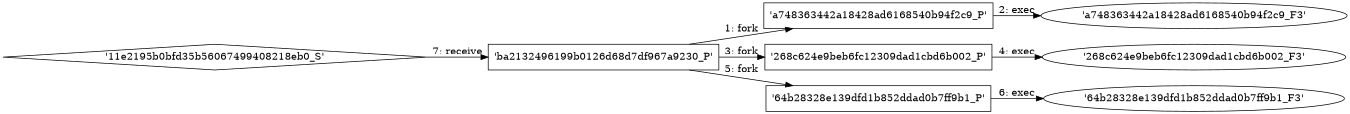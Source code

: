 digraph "D:\Learning\Paper\apt\基于CTI的攻击预警\Dataset\攻击图\ASGfromALLCTI\VirusTotal MultiSandbox += QiAnXin RedDrip.dot" {
rankdir="LR"
size="9"
fixedsize="false"
splines="true"
nodesep=0.3
ranksep=0
fontsize=10
overlap="scalexy"
engine= "neato"
	"'ba2132496199b0126d68d7df967a9230_P'" [node_type=Process shape=box]
	"'a748363442a18428ad6168540b94f2c9_P'" [node_type=Process shape=box]
	"'ba2132496199b0126d68d7df967a9230_P'" -> "'a748363442a18428ad6168540b94f2c9_P'" [label="1: fork"]
	"'a748363442a18428ad6168540b94f2c9_P'" [node_type=Process shape=box]
	"'a748363442a18428ad6168540b94f2c9_F3'" [node_type=File shape=ellipse]
	"'a748363442a18428ad6168540b94f2c9_P'" -> "'a748363442a18428ad6168540b94f2c9_F3'" [label="2: exec"]
	"'ba2132496199b0126d68d7df967a9230_P'" [node_type=Process shape=box]
	"'268c624e9beb6fc12309dad1cbd6b002_P'" [node_type=Process shape=box]
	"'ba2132496199b0126d68d7df967a9230_P'" -> "'268c624e9beb6fc12309dad1cbd6b002_P'" [label="3: fork"]
	"'268c624e9beb6fc12309dad1cbd6b002_P'" [node_type=Process shape=box]
	"'268c624e9beb6fc12309dad1cbd6b002_F3'" [node_type=File shape=ellipse]
	"'268c624e9beb6fc12309dad1cbd6b002_P'" -> "'268c624e9beb6fc12309dad1cbd6b002_F3'" [label="4: exec"]
	"'ba2132496199b0126d68d7df967a9230_P'" [node_type=Process shape=box]
	"'64b28328e139dfd1b852ddad0b7ff9b1_P'" [node_type=Process shape=box]
	"'ba2132496199b0126d68d7df967a9230_P'" -> "'64b28328e139dfd1b852ddad0b7ff9b1_P'" [label="5: fork"]
	"'64b28328e139dfd1b852ddad0b7ff9b1_P'" [node_type=Process shape=box]
	"'64b28328e139dfd1b852ddad0b7ff9b1_F3'" [node_type=File shape=ellipse]
	"'64b28328e139dfd1b852ddad0b7ff9b1_P'" -> "'64b28328e139dfd1b852ddad0b7ff9b1_F3'" [label="6: exec"]
	"'ba2132496199b0126d68d7df967a9230_P'" [node_type=Process shape=box]
	"'11e2195b0bfd35b56067499408218eb0_S'" [node_type=Socket shape=diamond]
	"'11e2195b0bfd35b56067499408218eb0_S'" -> "'ba2132496199b0126d68d7df967a9230_P'" [label="7: receive"]
}
